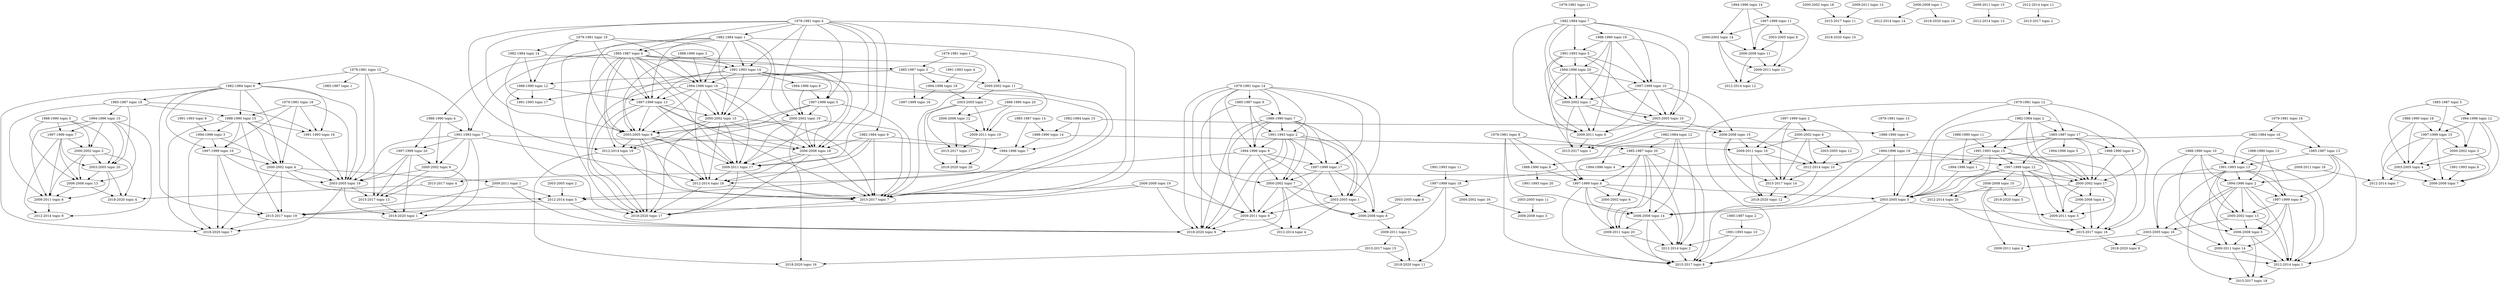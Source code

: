 digraph {
	"1979-1981 topic 4" [label="1979-1981 topic 4"]
	"1979-1981 topic 4" -> "1982-1984 topic 1"
	"1979-1981 topic 4" -> "1982-1984 topic 9"
	"1979-1981 topic 11" [label="1979-1981 topic 11"]
	"1979-1981 topic 11" -> "1982-1984 topic 7"
	"1979-1981 topic 12" [label="1979-1981 topic 12"]
	"1979-1981 topic 12" -> "1982-1984 topic 2"
	"1979-1981 topic 15" [label="1979-1981 topic 15"]
	"1979-1981 topic 15" -> "1982-1984 topic 6"
	"1979-1981 topic 16" [label="1979-1981 topic 16"]
	"1979-1981 topic 16" -> "1982-1984 topic 16"
	"1979-1981 topic 19" [label="1979-1981 topic 19"]
	"1979-1981 topic 19" -> "1982-1984 topic 14"
	"1979-1981 topic 1" [label="1979-1981 topic 1"]
	"1979-1981 topic 1" -> "1985-1987 topic 3"
	"1979-1981 topic 4" -> "1985-1987 topic 4"
	"1979-1981 topic 8" [label="1979-1981 topic 8"]
	"1979-1981 topic 8" -> "1985-1987 topic 20"
	"1979-1981 topic 12" -> "1985-1987 topic 17"
	"1979-1981 topic 14" [label="1979-1981 topic 14"]
	"1979-1981 topic 14" -> "1985-1987 topic 9"
	"1979-1981 topic 15" -> "1985-1987 topic 1"
	"1979-1981 topic 16" -> "1985-1987 topic 13"
	"1979-1981 topic 8" -> "1988-1990 topic 8"
	"1979-1981 topic 13" [label="1979-1981 topic 13"]
	"1979-1981 topic 13" -> "1988-1990 topic 6"
	"1979-1981 topic 14" -> "1988-1990 topic 7"
	"1979-1981 topic 18" [label="1979-1981 topic 18"]
	"1979-1981 topic 18" -> "1988-1990 topic 15"
	"1979-1981 topic 19" -> "1988-1990 topic 12"
	"1979-1981 topic 4" -> "1991-1993 topic 14"
	"1979-1981 topic 14" -> "1991-1993 topic 2"
	"1979-1981 topic 15" -> "1991-1993 topic 7"
	"1979-1981 topic 18" -> "1991-1993 topic 16"
	"1979-1981 topic 14" -> "1994-1996 topic 9"
	"1979-1981 topic 19" -> "1994-1996 topic 16"
	"1979-1981 topic 4" -> "1997-1999 topic 5"
	"1979-1981 topic 8" -> "1997-1999 topic 4"
	"1979-1981 topic 14" -> "1997-1999 topic 17"
	"1979-1981 topic 18" -> "1997-1999 topic 19"
	"1979-1981 topic 19" -> "1997-1999 topic 13"
	"1979-1981 topic 1" -> "2000-2002 topic 11"
	"1979-1981 topic 4" -> "2000-2002 topic 19"
	"1979-1981 topic 12" -> "2000-2002 topic 17"
	"1979-1981 topic 14" -> "2000-2002 topic 7"
	"1979-1981 topic 18" -> "2000-2002 topic 4"
	"1979-1981 topic 19" -> "2000-2002 topic 15"
	"1979-1981 topic 4" -> "2003-2005 topic 9"
	"1979-1981 topic 12" -> "2003-2005 topic 5"
	"1979-1981 topic 14" -> "2003-2005 topic 1"
	"1979-1981 topic 15" -> "2003-2005 topic 19"
	"1979-1981 topic 18" -> "2003-2005 topic 19"
	"1979-1981 topic 4" -> "2006-2008 topic 18"
	"1979-1981 topic 8" -> "2006-2008 topic 14"
	"1979-1981 topic 4" -> "2009-2011 topic 17"
	"1979-1981 topic 14" -> "2009-2011 topic 9"
	"1979-1981 topic 4" -> "2012-2014 topic 19"
	"1979-1981 topic 4" -> "2015-2017 topic 7"
	"1979-1981 topic 8" -> "2015-2017 topic 8"
	"1979-1981 topic 12" -> "2015-2017 topic 8"
	"1979-1981 topic 15" -> "2015-2017 topic 13"
	"1979-1981 topic 14" -> "2018-2020 topic 9"
	"1982-1984 topic 1" [label="1982-1984 topic 1"]
	"1982-1984 topic 1" -> "1985-1987 topic 4"
	"1982-1984 topic 2" [label="1982-1984 topic 2"]
	"1982-1984 topic 2" -> "1985-1987 topic 17"
	"1982-1984 topic 6" [label="1982-1984 topic 6"]
	"1982-1984 topic 6" -> "1985-1987 topic 18"
	"1982-1984 topic 12" [label="1982-1984 topic 12"]
	"1982-1984 topic 12" -> "1985-1987 topic 20"
	"1982-1984 topic 14" [label="1982-1984 topic 14"]
	"1982-1984 topic 14" -> "1985-1987 topic 3"
	"1982-1984 topic 16" [label="1982-1984 topic 16"]
	"1982-1984 topic 16" -> "1985-1987 topic 13"
	"1982-1984 topic 2" -> "1988-1990 topic 9"
	"1982-1984 topic 6" -> "1988-1990 topic 15"
	"1982-1984 topic 7" [label="1982-1984 topic 7"]
	"1982-1984 topic 7" -> "1988-1990 topic 19"
	"1982-1984 topic 14" -> "1988-1990 topic 12"
	"1982-1984 topic 15" [label="1982-1984 topic 15"]
	"1982-1984 topic 15" -> "1988-1990 topic 6"
	"1982-1984 topic 15" -> "1988-1990 topic 14"
	"1982-1984 topic 1" -> "1991-1993 topic 14"
	"1982-1984 topic 2" -> "1991-1993 topic 15"
	"1982-1984 topic 6" -> "1991-1993 topic 16"
	"1982-1984 topic 7" -> "1991-1993 topic 5"
	"1982-1984 topic 14" -> "1991-1993 topic 17"
	"1982-1984 topic 16" -> "1991-1993 topic 13"
	"1982-1984 topic 1" -> "1994-1996 topic 16"
	"1982-1984 topic 7" -> "1994-1996 topic 20"
	"1982-1984 topic 9" [label="1982-1984 topic 9"]
	"1982-1984 topic 9" -> "1994-1996 topic 7"
	"1982-1984 topic 15" -> "1994-1996 topic 7"
	"1982-1984 topic 16" -> "1994-1996 topic 4"
	"1982-1984 topic 1" -> "1997-1999 topic 13"
	"1982-1984 topic 6" -> "1997-1999 topic 19"
	"1982-1984 topic 7" -> "1997-1999 topic 10"
	"1982-1984 topic 12" -> "1997-1999 topic 4"
	"1982-1984 topic 1" -> "2000-2002 topic 15"
	"1982-1984 topic 1" -> "2000-2002 topic 19"
	"1982-1984 topic 2" -> "2000-2002 topic 17"
	"1982-1984 topic 6" -> "2000-2002 topic 4"
	"1982-1984 topic 7" -> "2000-2002 topic 1"
	"1982-1984 topic 1" -> "2003-2005 topic 9"
	"1982-1984 topic 2" -> "2003-2005 topic 5"
	"1982-1984 topic 6" -> "2003-2005 topic 19"
	"1982-1984 topic 7" -> "2003-2005 topic 10"
	"1982-1984 topic 9" -> "2006-2008 topic 18"
	"1982-1984 topic 12" -> "2006-2008 topic 14"
	"1982-1984 topic 2" -> "2009-2011 topic 5"
	"1982-1984 topic 7" -> "2009-2011 topic 6"
	"1982-1984 topic 9" -> "2009-2011 topic 17"
	"1982-1984 topic 12" -> "2009-2011 topic 20"
	"1982-1984 topic 9" -> "2012-2014 topic 18"
	"1982-1984 topic 12" -> "2012-2014 topic 2"
	"1982-1984 topic 1" -> "2015-2017 topic 7"
	"1982-1984 topic 6" -> "2015-2017 topic 19"
	"1982-1984 topic 9" -> "2015-2017 topic 7"
	"1982-1984 topic 1" -> "2018-2020 topic 17"
	"1982-1984 topic 6" -> "2018-2020 topic 7"
	"1985-1987 topic 3" [label="1985-1987 topic 3"]
	"1985-1987 topic 3" -> "1988-1990 topic 12"
	"1985-1987 topic 4" [label="1985-1987 topic 4"]
	"1985-1987 topic 4" -> "1988-1990 topic 4"
	"1985-1987 topic 9" [label="1985-1987 topic 9"]
	"1985-1987 topic 9" -> "1988-1990 topic 7"
	"1985-1987 topic 14" [label="1985-1987 topic 14"]
	"1985-1987 topic 14" -> "1988-1990 topic 14"
	"1985-1987 topic 17" [label="1985-1987 topic 17"]
	"1985-1987 topic 17" -> "1988-1990 topic 9"
	"1985-1987 topic 18" [label="1985-1987 topic 18"]
	"1985-1987 topic 18" -> "1988-1990 topic 15"
	"1985-1987 topic 20" [label="1985-1987 topic 20"]
	"1985-1987 topic 20" -> "1988-1990 topic 8"
	"1985-1987 topic 2" [label="1985-1987 topic 2"]
	"1985-1987 topic 2" -> "1991-1993 topic 10"
	"1985-1987 topic 3" -> "1991-1993 topic 17"
	"1985-1987 topic 4" -> "1991-1993 topic 7"
	"1985-1987 topic 4" -> "1991-1993 topic 14"
	"1985-1987 topic 9" -> "1991-1993 topic 2"
	"1985-1987 topic 13" [label="1985-1987 topic 13"]
	"1985-1987 topic 13" -> "1991-1993 topic 13"
	"1985-1987 topic 17" -> "1991-1993 topic 15"
	"1985-1987 topic 18" -> "1991-1993 topic 16"
	"1985-1987 topic 3" -> "1994-1996 topic 18"
	"1985-1987 topic 4" -> "1994-1996 topic 16"
	"1985-1987 topic 5" [label="1985-1987 topic 5"]
	"1985-1987 topic 5" -> "1994-1996 topic 12"
	"1985-1987 topic 9" -> "1994-1996 topic 9"
	"1985-1987 topic 13" -> "1994-1996 topic 2"
	"1985-1987 topic 14" -> "1994-1996 topic 7"
	"1985-1987 topic 17" -> "1994-1996 topic 5"
	"1985-1987 topic 18" -> "1994-1996 topic 15"
	"1985-1987 topic 3" -> "1997-1999 topic 16"
	"1985-1987 topic 4" -> "1997-1999 topic 13"
	"1985-1987 topic 5" -> "1997-1999 topic 15"
	"1985-1987 topic 13" -> "1997-1999 topic 9"
	"1985-1987 topic 17" -> "1997-1999 topic 12"
	"1985-1987 topic 20" -> "1997-1999 topic 4"
	"1985-1987 topic 3" -> "2000-2002 topic 11"
	"1985-1987 topic 4" -> "2000-2002 topic 15"
	"1985-1987 topic 17" -> "2000-2002 topic 17"
	"1985-1987 topic 20" -> "2000-2002 topic 6"
	"1985-1987 topic 4" -> "2003-2005 topic 9"
	"1985-1987 topic 5" -> "2003-2005 topic 4"
	"1985-1987 topic 17" -> "2003-2005 topic 5"
	"1985-1987 topic 18" -> "2003-2005 topic 20"
	"1985-1987 topic 4" -> "2006-2008 topic 18"
	"1985-1987 topic 20" -> "2006-2008 topic 14"
	"1985-1987 topic 4" -> "2009-2011 topic 17"
	"1985-1987 topic 18" -> "2009-2011 topic 8"
	"1985-1987 topic 20" -> "2009-2011 topic 20"
	"1985-1987 topic 4" -> "2012-2014 topic 19"
	"1985-1987 topic 13" -> "2012-2014 topic 1"
	"1985-1987 topic 20" -> "2012-2014 topic 2"
	"1985-1987 topic 4" -> "2015-2017 topic 7"
	"1985-1987 topic 17" -> "2015-2017 topic 16"
	"1985-1987 topic 20" -> "2015-2017 topic 8"
	"1985-1987 topic 4" -> "2018-2020 topic 17"
	"1985-1987 topic 9" -> "2018-2020 topic 9"
	"1988-1990 topic 3" [label="1988-1990 topic 3"]
	"1988-1990 topic 3" -> "1991-1993 topic 14"
	"1988-1990 topic 4" [label="1988-1990 topic 4"]
	"1988-1990 topic 4" -> "1991-1993 topic 7"
	"1988-1990 topic 7" [label="1988-1990 topic 7"]
	"1988-1990 topic 7" -> "1991-1993 topic 2"
	"1988-1990 topic 8" [label="1988-1990 topic 8"]
	"1988-1990 topic 8" -> "1991-1993 topic 20"
	"1988-1990 topic 10" [label="1988-1990 topic 10"]
	"1988-1990 topic 10" -> "1991-1993 topic 13"
	"1988-1990 topic 11" [label="1988-1990 topic 11"]
	"1988-1990 topic 11" -> "1991-1993 topic 15"
	"1988-1990 topic 12" [label="1988-1990 topic 12"]
	"1988-1990 topic 12" -> "1991-1993 topic 17"
	"1988-1990 topic 13" [label="1988-1990 topic 13"]
	"1988-1990 topic 13" -> "1991-1993 topic 13"
	"1988-1990 topic 15" [label="1988-1990 topic 15"]
	"1988-1990 topic 15" -> "1991-1993 topic 16"
	"1988-1990 topic 19" [label="1988-1990 topic 19"]
	"1988-1990 topic 19" -> "1991-1993 topic 5"
	"1988-1990 topic 3" -> "1994-1996 topic 16"
	"1988-1990 topic 6" [label="1988-1990 topic 6"]
	"1988-1990 topic 6" -> "1994-1996 topic 19"
	"1988-1990 topic 7" -> "1994-1996 topic 9"
	"1988-1990 topic 9" [label="1988-1990 topic 9"]
	"1988-1990 topic 9" -> "1994-1996 topic 4"
	"1988-1990 topic 10" -> "1994-1996 topic 2"
	"1988-1990 topic 11" -> "1994-1996 topic 1"
	"1988-1990 topic 13" -> "1994-1996 topic 2"
	"1988-1990 topic 14" [label="1988-1990 topic 14"]
	"1988-1990 topic 14" -> "1994-1996 topic 7"
	"1988-1990 topic 15" -> "1994-1996 topic 3"
	"1988-1990 topic 19" -> "1994-1996 topic 20"
	"1988-1990 topic 4" -> "1997-1999 topic 20"
	"1988-1990 topic 5" [label="1988-1990 topic 5"]
	"1988-1990 topic 5" -> "1997-1999 topic 7"
	"1988-1990 topic 7" -> "1997-1999 topic 17"
	"1988-1990 topic 8" -> "1997-1999 topic 4"
	"1988-1990 topic 12" -> "1997-1999 topic 13"
	"1988-1990 topic 13" -> "1997-1999 topic 9"
	"1988-1990 topic 15" -> "1997-1999 topic 19"
	"1988-1990 topic 18" [label="1988-1990 topic 18"]
	"1988-1990 topic 18" -> "1997-1999 topic 15"
	"1988-1990 topic 19" -> "1997-1999 topic 10"
	"1988-1990 topic 4" -> "2000-2002 topic 9"
	"1988-1990 topic 5" -> "2000-2002 topic 2"
	"1988-1990 topic 7" -> "2000-2002 topic 7"
	"1988-1990 topic 9" -> "2000-2002 topic 17"
	"1988-1990 topic 10" -> "2000-2002 topic 13"
	"1988-1990 topic 15" -> "2000-2002 topic 4"
	"1988-1990 topic 18" -> "2000-2002 topic 3"
	"1988-1990 topic 19" -> "2000-2002 topic 1"
	"1988-1990 topic 3" -> "2003-2005 topic 9"
	"1988-1990 topic 5" -> "2003-2005 topic 20"
	"1988-1990 topic 7" -> "2003-2005 topic 1"
	"1988-1990 topic 10" -> "2003-2005 topic 16"
	"1988-1990 topic 15" -> "2003-2005 topic 19"
	"1988-1990 topic 18" -> "2003-2005 topic 4"
	"1988-1990 topic 19" -> "2003-2005 topic 10"
	"1988-1990 topic 5" -> "2006-2008 topic 13"
	"1988-1990 topic 10" -> "2006-2008 topic 5"
	"1988-1990 topic 18" -> "2006-2008 topic 7"
	"1988-1990 topic 20" [label="1988-1990 topic 20"]
	"1988-1990 topic 20" -> "2006-2008 topic 12"
	"1988-1990 topic 7" -> "2009-2011 topic 9"
	"1988-1990 topic 14" -> "2009-2011 topic 10"
	"1988-1990 topic 19" -> "2009-2011 topic 6"
	"1988-1990 topic 20" -> "2009-2011 topic 19"
	"1988-1990 topic 10" -> "2012-2014 topic 1"
	"1988-1990 topic 9" -> "2015-2017 topic 16"
	"1988-1990 topic 15" -> "2015-2017 topic 19"
	"1988-1990 topic 7" -> "2018-2020 topic 9"
	"1988-1990 topic 12" -> "2018-2020 topic 17"
	"1988-1990 topic 15" -> "2018-2020 topic 7"
	"1991-1993 topic 2" [label="1991-1993 topic 2"]
	"1991-1993 topic 2" -> "1994-1996 topic 9"
	"1991-1993 topic 4" [label="1991-1993 topic 4"]
	"1991-1993 topic 4" -> "1994-1996 topic 18"
	"1991-1993 topic 5" [label="1991-1993 topic 5"]
	"1991-1993 topic 5" -> "1994-1996 topic 20"
	"1991-1993 topic 7" [label="1991-1993 topic 7"]
	"1991-1993 topic 7" -> "1994-1996 topic 7"
	"1991-1993 topic 9" [label="1991-1993 topic 9"]
	"1991-1993 topic 9" -> "1994-1996 topic 3"
	"1991-1993 topic 13" [label="1991-1993 topic 13"]
	"1991-1993 topic 13" -> "1994-1996 topic 2"
	"1991-1993 topic 14" [label="1991-1993 topic 14"]
	"1991-1993 topic 14" -> "1994-1996 topic 6"
	"1991-1993 topic 14" -> "1994-1996 topic 16"
	"1991-1993 topic 15" [label="1991-1993 topic 15"]
	"1991-1993 topic 15" -> "1994-1996 topic 1"
	"1991-1993 topic 2" -> "1997-1999 topic 17"
	"1991-1993 topic 5" -> "1997-1999 topic 10"
	"1991-1993 topic 7" -> "1997-1999 topic 20"
	"1991-1993 topic 11" [label="1991-1993 topic 11"]
	"1991-1993 topic 11" -> "1997-1999 topic 18"
	"1991-1993 topic 13" -> "1997-1999 topic 9"
	"1991-1993 topic 14" -> "1997-1999 topic 5"
	"1991-1993 topic 14" -> "1997-1999 topic 13"
	"1991-1993 topic 15" -> "1997-1999 topic 12"
	"1991-1993 topic 2" -> "2000-2002 topic 7"
	"1991-1993 topic 5" -> "2000-2002 topic 1"
	"1991-1993 topic 7" -> "2000-2002 topic 9"
	"1991-1993 topic 13" -> "2000-2002 topic 13"
	"1991-1993 topic 14" -> "2000-2002 topic 15"
	"1991-1993 topic 15" -> "2000-2002 topic 17"
	"1991-1993 topic 2" -> "2003-2005 topic 1"
	"1991-1993 topic 5" -> "2003-2005 topic 10"
	"1991-1993 topic 7" -> "2003-2005 topic 19"
	"1991-1993 topic 13" -> "2003-2005 topic 16"
	"1991-1993 topic 14" -> "2003-2005 topic 9"
	"1991-1993 topic 15" -> "2003-2005 topic 5"
	"1991-1993 topic 16" [label="1991-1993 topic 16"]
	"1991-1993 topic 16" -> "2003-2005 topic 19"
	"1991-1993 topic 2" -> "2006-2008 topic 8"
	"1991-1993 topic 8" [label="1991-1993 topic 8"]
	"1991-1993 topic 8" -> "2006-2008 topic 7"
	"1991-1993 topic 13" -> "2006-2008 topic 5"
	"1991-1993 topic 14" -> "2006-2008 topic 18"
	"1991-1993 topic 2" -> "2009-2011 topic 9"
	"1991-1993 topic 5" -> "2009-2011 topic 6"
	"1991-1993 topic 13" -> "2009-2011 topic 14"
	"1991-1993 topic 15" -> "2009-2011 topic 5"
	"1991-1993 topic 7" -> "2012-2014 topic 18"
	"1991-1993 topic 10" [label="1991-1993 topic 10"]
	"1991-1993 topic 10" -> "2012-2014 topic 2"
	"1991-1993 topic 13" -> "2012-2014 topic 1"
	"1991-1993 topic 7" -> "2015-2017 topic 13"
	"1991-1993 topic 10" -> "2015-2017 topic 8"
	"1991-1993 topic 14" -> "2015-2017 topic 7"
	"1991-1993 topic 2" -> "2018-2020 topic 9"
	"1991-1993 topic 7" -> "2018-2020 topic 1"
	"1994-1996 topic 2" [label="1994-1996 topic 2"]
	"1994-1996 topic 2" -> "1997-1999 topic 9"
	"1994-1996 topic 3" [label="1994-1996 topic 3"]
	"1994-1996 topic 3" -> "1997-1999 topic 19"
	"1994-1996 topic 4" [label="1994-1996 topic 4"]
	"1994-1996 topic 4" -> "1997-1999 topic 18"
	"1994-1996 topic 6" [label="1994-1996 topic 6"]
	"1994-1996 topic 6" -> "1997-1999 topic 5"
	"1994-1996 topic 9" [label="1994-1996 topic 9"]
	"1994-1996 topic 9" -> "1997-1999 topic 17"
	"1994-1996 topic 12" [label="1994-1996 topic 12"]
	"1994-1996 topic 12" -> "1997-1999 topic 15"
	"1994-1996 topic 14" [label="1994-1996 topic 14"]
	"1994-1996 topic 14" -> "1997-1999 topic 11"
	"1994-1996 topic 15" [label="1994-1996 topic 15"]
	"1994-1996 topic 15" -> "1997-1999 topic 7"
	"1994-1996 topic 16" [label="1994-1996 topic 16"]
	"1994-1996 topic 16" -> "1997-1999 topic 13"
	"1994-1996 topic 18" [label="1994-1996 topic 18"]
	"1994-1996 topic 18" -> "1997-1999 topic 16"
	"1994-1996 topic 19" [label="1994-1996 topic 19"]
	"1994-1996 topic 19" -> "1997-1999 topic 12"
	"1994-1996 topic 20" [label="1994-1996 topic 20"]
	"1994-1996 topic 20" -> "1997-1999 topic 10"
	"1994-1996 topic 1" [label="1994-1996 topic 1"]
	"1994-1996 topic 1" -> "2000-2002 topic 17"
	"1994-1996 topic 2" -> "2000-2002 topic 13"
	"1994-1996 topic 3" -> "2000-2002 topic 4"
	"1994-1996 topic 6" -> "2000-2002 topic 19"
	"1994-1996 topic 9" -> "2000-2002 topic 7"
	"1994-1996 topic 12" -> "2000-2002 topic 3"
	"1994-1996 topic 14" -> "2000-2002 topic 14"
	"1994-1996 topic 15" -> "2000-2002 topic 2"
	"1994-1996 topic 16" -> "2000-2002 topic 15"
	"1994-1996 topic 19" -> "2000-2002 topic 17"
	"1994-1996 topic 20" -> "2000-2002 topic 1"
	"1994-1996 topic 1" -> "2003-2005 topic 5"
	"1994-1996 topic 2" -> "2003-2005 topic 16"
	"1994-1996 topic 12" -> "2003-2005 topic 4"
	"1994-1996 topic 15" -> "2003-2005 topic 20"
	"1994-1996 topic 16" -> "2003-2005 topic 9"
	"1994-1996 topic 18" -> "2003-2005 topic 7"
	"1994-1996 topic 19" -> "2003-2005 topic 5"
	"1994-1996 topic 20" -> "2003-2005 topic 10"
	"1994-1996 topic 2" -> "2006-2008 topic 5"
	"1994-1996 topic 9" -> "2006-2008 topic 8"
	"1994-1996 topic 12" -> "2006-2008 topic 7"
	"1994-1996 topic 14" -> "2006-2008 topic 11"
	"1994-1996 topic 15" -> "2006-2008 topic 13"
	"1994-1996 topic 16" -> "2006-2008 topic 18"
	"1994-1996 topic 19" -> "2006-2008 topic 14"
	"1994-1996 topic 2" -> "2009-2011 topic 14"
	"1994-1996 topic 15" -> "2009-2011 topic 8"
	"1994-1996 topic 16" -> "2009-2011 topic 17"
	"1994-1996 topic 20" -> "2009-2011 topic 6"
	"1994-1996 topic 2" -> "2012-2014 topic 1"
	"1994-1996 topic 7" [label="1994-1996 topic 7"]
	"1994-1996 topic 7" -> "2012-2014 topic 18"
	"1994-1996 topic 9" -> "2012-2014 topic 5"
	"1994-1996 topic 15" -> "2012-2014 topic 9"
	"1994-1996 topic 16" -> "2012-2014 topic 18"
	"1994-1996 topic 2" -> "2015-2017 topic 18"
	"1994-1996 topic 16" -> "2015-2017 topic 7"
	"1994-1996 topic 19" -> "2015-2017 topic 8"
	"1994-1996 topic 20" -> "2015-2017 topic 1"
	"1994-1996 topic 3" -> "2018-2020 topic 7"
	"1994-1996 topic 9" -> "2018-2020 topic 9"
	"1994-1996 topic 16" -> "2018-2020 topic 17"
	"1997-1999 topic 2" [label="1997-1999 topic 2"]
	"1997-1999 topic 2" -> "2000-2002 topic 8"
	"1997-1999 topic 4" [label="1997-1999 topic 4"]
	"1997-1999 topic 4" -> "2000-2002 topic 6"
	"1997-1999 topic 5" [label="1997-1999 topic 5"]
	"1997-1999 topic 5" -> "2000-2002 topic 19"
	"1997-1999 topic 7" [label="1997-1999 topic 7"]
	"1997-1999 topic 7" -> "2000-2002 topic 2"
	"1997-1999 topic 9" [label="1997-1999 topic 9"]
	"1997-1999 topic 9" -> "2000-2002 topic 13"
	"1997-1999 topic 10" [label="1997-1999 topic 10"]
	"1997-1999 topic 10" -> "2000-2002 topic 1"
	"1997-1999 topic 11" [label="1997-1999 topic 11"]
	"1997-1999 topic 11" -> "2000-2002 topic 14"
	"1997-1999 topic 12" [label="1997-1999 topic 12"]
	"1997-1999 topic 12" -> "2000-2002 topic 17"
	"1997-1999 topic 13" [label="1997-1999 topic 13"]
	"1997-1999 topic 13" -> "2000-2002 topic 15"
	"1997-1999 topic 15" [label="1997-1999 topic 15"]
	"1997-1999 topic 15" -> "2000-2002 topic 3"
	"1997-1999 topic 17" [label="1997-1999 topic 17"]
	"1997-1999 topic 17" -> "2000-2002 topic 7"
	"1997-1999 topic 18" [label="1997-1999 topic 18"]
	"1997-1999 topic 18" -> "2000-2002 topic 16"
	"1997-1999 topic 19" [label="1997-1999 topic 19"]
	"1997-1999 topic 19" -> "2000-2002 topic 4"
	"1997-1999 topic 20" [label="1997-1999 topic 20"]
	"1997-1999 topic 20" -> "2000-2002 topic 9"
	"1997-1999 topic 4" -> "2003-2005 topic 5"
	"1997-1999 topic 5" -> "2003-2005 topic 9"
	"1997-1999 topic 7" -> "2003-2005 topic 20"
	"1997-1999 topic 10" -> "2003-2005 topic 10"
	"1997-1999 topic 11" -> "2003-2005 topic 8"
	"1997-1999 topic 12" -> "2003-2005 topic 5"
	"1997-1999 topic 13" -> "2003-2005 topic 9"
	"1997-1999 topic 15" -> "2003-2005 topic 4"
	"1997-1999 topic 17" -> "2003-2005 topic 1"
	"1997-1999 topic 18" -> "2003-2005 topic 6"
	"1997-1999 topic 19" -> "2003-2005 topic 19"
	"1997-1999 topic 20" -> "2003-2005 topic 19"
	"1997-1999 topic 4" -> "2006-2008 topic 14"
	"1997-1999 topic 7" -> "2006-2008 topic 13"
	"1997-1999 topic 9" -> "2006-2008 topic 5"
	"1997-1999 topic 10" -> "2006-2008 topic 15"
	"1997-1999 topic 11" -> "2006-2008 topic 11"
	"1997-1999 topic 12" -> "2006-2008 topic 4"
	"1997-1999 topic 12" -> "2006-2008 topic 10"
	"1997-1999 topic 13" -> "2006-2008 topic 18"
	"1997-1999 topic 15" -> "2006-2008 topic 7"
	"1997-1999 topic 17" -> "2006-2008 topic 8"
	"1997-1999 topic 2" -> "2009-2011 topic 10"
	"1997-1999 topic 4" -> "2009-2011 topic 20"
	"1997-1999 topic 5" -> "2009-2011 topic 17"
	"1997-1999 topic 7" -> "2009-2011 topic 8"
	"1997-1999 topic 9" -> "2009-2011 topic 14"
	"1997-1999 topic 10" -> "2009-2011 topic 6"
	"1997-1999 topic 11" -> "2009-2011 topic 11"
	"1997-1999 topic 12" -> "2009-2011 topic 5"
	"1997-1999 topic 13" -> "2009-2011 topic 17"
	"1997-1999 topic 17" -> "2009-2011 topic 9"
	"1997-1999 topic 18" -> "2009-2011 topic 3"
	"1997-1999 topic 2" -> "2012-2014 topic 10"
	"1997-1999 topic 4" -> "2012-2014 topic 2"
	"1997-1999 topic 5" -> "2012-2014 topic 19"
	"1997-1999 topic 7" -> "2012-2014 topic 9"
	"1997-1999 topic 9" -> "2012-2014 topic 1"
	"1997-1999 topic 12" -> "2012-2014 topic 20"
	"1997-1999 topic 13" -> "2012-2014 topic 18"
	"1997-1999 topic 15" -> "2012-2014 topic 7"
	"1997-1999 topic 2" -> "2015-2017 topic 14"
	"1997-1999 topic 4" -> "2015-2017 topic 8"
	"1997-1999 topic 5" -> "2015-2017 topic 7"
	"1997-1999 topic 10" -> "2015-2017 topic 1"
	"1997-1999 topic 12" -> "2015-2017 topic 16"
	"1997-1999 topic 13" -> "2015-2017 topic 7"
	"1997-1999 topic 19" -> "2015-2017 topic 19"
	"1997-1999 topic 20" -> "2015-2017 topic 13"
	"1997-1999 topic 12" -> "2018-2020 topic 5"
	"1997-1999 topic 13" -> "2018-2020 topic 17"
	"1997-1999 topic 18" -> "2018-2020 topic 11"
	"1997-1999 topic 19" -> "2018-2020 topic 7"
	"1997-1999 topic 20" -> "2018-2020 topic 1"
	"2000-2002 topic 1" [label="2000-2002 topic 1"]
	"2000-2002 topic 1" -> "2003-2005 topic 10"
	"2000-2002 topic 2" [label="2000-2002 topic 2"]
	"2000-2002 topic 2" -> "2003-2005 topic 20"
	"2000-2002 topic 3" [label="2000-2002 topic 3"]
	"2000-2002 topic 3" -> "2003-2005 topic 4"
	"2000-2002 topic 4" [label="2000-2002 topic 4"]
	"2000-2002 topic 4" -> "2003-2005 topic 19"
	"2000-2002 topic 7" [label="2000-2002 topic 7"]
	"2000-2002 topic 7" -> "2003-2005 topic 1"
	"2000-2002 topic 8" [label="2000-2002 topic 8"]
	"2000-2002 topic 8" -> "2003-2005 topic 12"
	"2000-2002 topic 9" [label="2000-2002 topic 9"]
	"2000-2002 topic 9" -> "2003-2005 topic 19"
	"2000-2002 topic 11" [label="2000-2002 topic 11"]
	"2000-2002 topic 11" -> "2003-2005 topic 7"
	"2000-2002 topic 13" [label="2000-2002 topic 13"]
	"2000-2002 topic 13" -> "2003-2005 topic 16"
	"2000-2002 topic 15" [label="2000-2002 topic 15"]
	"2000-2002 topic 15" -> "2003-2005 topic 9"
	"2000-2002 topic 17" [label="2000-2002 topic 17"]
	"2000-2002 topic 17" -> "2003-2005 topic 5"
	"2000-2002 topic 19" [label="2000-2002 topic 19"]
	"2000-2002 topic 19" -> "2003-2005 topic 9"
	"2000-2002 topic 1" -> "2006-2008 topic 15"
	"2000-2002 topic 2" -> "2006-2008 topic 13"
	"2000-2002 topic 3" -> "2006-2008 topic 7"
	"2000-2002 topic 7" -> "2006-2008 topic 8"
	"2000-2002 topic 13" -> "2006-2008 topic 5"
	"2000-2002 topic 14" [label="2000-2002 topic 14"]
	"2000-2002 topic 14" -> "2006-2008 topic 11"
	"2000-2002 topic 15" -> "2006-2008 topic 18"
	"2000-2002 topic 16" [label="2000-2002 topic 16"]
	"2000-2002 topic 16" -> "2006-2008 topic 3"
	"2000-2002 topic 17" -> "2006-2008 topic 4"
	"2000-2002 topic 19" -> "2006-2008 topic 18"
	"2000-2002 topic 1" -> "2009-2011 topic 6"
	"2000-2002 topic 2" -> "2009-2011 topic 8"
	"2000-2002 topic 4" -> "2009-2011 topic 1"
	"2000-2002 topic 6" [label="2000-2002 topic 6"]
	"2000-2002 topic 6" -> "2009-2011 topic 20"
	"2000-2002 topic 7" -> "2009-2011 topic 9"
	"2000-2002 topic 8" -> "2009-2011 topic 10"
	"2000-2002 topic 11" -> "2009-2011 topic 19"
	"2000-2002 topic 14" -> "2009-2011 topic 11"
	"2000-2002 topic 15" -> "2009-2011 topic 17"
	"2000-2002 topic 17" -> "2009-2011 topic 5"
	"2000-2002 topic 19" -> "2009-2011 topic 17"
	"2000-2002 topic 4" -> "2012-2014 topic 5"
	"2000-2002 topic 7" -> "2012-2014 topic 4"
	"2000-2002 topic 8" -> "2012-2014 topic 10"
	"2000-2002 topic 13" -> "2012-2014 topic 1"
	"2000-2002 topic 14" -> "2012-2014 topic 12"
	"2000-2002 topic 15" -> "2012-2014 topic 18"
	"2000-2002 topic 19" -> "2012-2014 topic 19"
	"2000-2002 topic 1" -> "2015-2017 topic 1"
	"2000-2002 topic 4" -> "2015-2017 topic 19"
	"2000-2002 topic 8" -> "2015-2017 topic 14"
	"2000-2002 topic 9" -> "2015-2017 topic 13"
	"2000-2002 topic 15" -> "2015-2017 topic 7"
	"2000-2002 topic 17" -> "2015-2017 topic 16"
	"2000-2002 topic 18" [label="2000-2002 topic 18"]
	"2000-2002 topic 18" -> "2015-2017 topic 11"
	"2000-2002 topic 19" -> "2015-2017 topic 7"
	"2000-2002 topic 2" -> "2018-2020 topic 4"
	"2000-2002 topic 4" -> "2018-2020 topic 7"
	"2000-2002 topic 7" -> "2018-2020 topic 9"
	"2000-2002 topic 9" -> "2018-2020 topic 1"
	"2000-2002 topic 15" -> "2018-2020 topic 17"
	"2000-2002 topic 19" -> "2018-2020 topic 16"
	"2003-2005 topic 1" [label="2003-2005 topic 1"]
	"2003-2005 topic 1" -> "2006-2008 topic 8"
	"2003-2005 topic 4" [label="2003-2005 topic 4"]
	"2003-2005 topic 4" -> "2006-2008 topic 7"
	"2003-2005 topic 5" [label="2003-2005 topic 5"]
	"2003-2005 topic 5" -> "2006-2008 topic 14"
	"2003-2005 topic 6" [label="2003-2005 topic 6"]
	"2003-2005 topic 6" -> "2006-2008 topic 8"
	"2003-2005 topic 7" [label="2003-2005 topic 7"]
	"2003-2005 topic 7" -> "2006-2008 topic 12"
	"2003-2005 topic 8" [label="2003-2005 topic 8"]
	"2003-2005 topic 8" -> "2006-2008 topic 11"
	"2003-2005 topic 9" [label="2003-2005 topic 9"]
	"2003-2005 topic 9" -> "2006-2008 topic 18"
	"2003-2005 topic 10" [label="2003-2005 topic 10"]
	"2003-2005 topic 10" -> "2006-2008 topic 15"
	"2003-2005 topic 11" [label="2003-2005 topic 11"]
	"2003-2005 topic 11" -> "2006-2008 topic 3"
	"2003-2005 topic 20" [label="2003-2005 topic 20"]
	"2003-2005 topic 20" -> "2006-2008 topic 13"
	"2003-2005 topic 1" -> "2009-2011 topic 9"
	"2003-2005 topic 5" -> "2009-2011 topic 5"
	"2003-2005 topic 7" -> "2009-2011 topic 19"
	"2003-2005 topic 8" -> "2009-2011 topic 11"
	"2003-2005 topic 9" -> "2009-2011 topic 17"
	"2003-2005 topic 10" -> "2009-2011 topic 6"
	"2003-2005 topic 16" [label="2003-2005 topic 16"]
	"2003-2005 topic 16" -> "2009-2011 topic 4"
	"2003-2005 topic 20" -> "2009-2011 topic 8"
	"2003-2005 topic 1" -> "2012-2014 topic 4"
	"2003-2005 topic 2" [label="2003-2005 topic 2"]
	"2003-2005 topic 2" -> "2012-2014 topic 5"
	"2003-2005 topic 4" -> "2012-2014 topic 7"
	"2003-2005 topic 9" -> "2012-2014 topic 18"
	"2003-2005 topic 9" -> "2012-2014 topic 19"
	"2003-2005 topic 12" [label="2003-2005 topic 12"]
	"2003-2005 topic 12" -> "2012-2014 topic 10"
	"2003-2005 topic 16" -> "2012-2014 topic 1"
	"2003-2005 topic 5" -> "2015-2017 topic 8"
	"2003-2005 topic 7" -> "2015-2017 topic 17"
	"2003-2005 topic 9" -> "2015-2017 topic 7"
	"2003-2005 topic 10" -> "2015-2017 topic 1"
	"2003-2005 topic 19" [label="2003-2005 topic 19"]
	"2003-2005 topic 19" -> "2015-2017 topic 13"
	"2003-2005 topic 7" -> "2018-2020 topic 20"
	"2003-2005 topic 9" -> "2018-2020 topic 17"
	"2003-2005 topic 16" -> "2018-2020 topic 8"
	"2003-2005 topic 19" -> "2018-2020 topic 1"
	"2003-2005 topic 19" -> "2018-2020 topic 7"
	"2003-2005 topic 20" -> "2018-2020 topic 4"
	"2006-2008 topic 4" [label="2006-2008 topic 4"]
	"2006-2008 topic 4" -> "2009-2011 topic 5"
	"2006-2008 topic 5" [label="2006-2008 topic 5"]
	"2006-2008 topic 5" -> "2009-2011 topic 14"
	"2006-2008 topic 8" [label="2006-2008 topic 8"]
	"2006-2008 topic 8" -> "2009-2011 topic 3"
	"2006-2008 topic 10" [label="2006-2008 topic 10"]
	"2006-2008 topic 10" -> "2009-2011 topic 4"
	"2006-2008 topic 11" [label="2006-2008 topic 11"]
	"2006-2008 topic 11" -> "2009-2011 topic 11"
	"2006-2008 topic 12" [label="2006-2008 topic 12"]
	"2006-2008 topic 12" -> "2009-2011 topic 19"
	"2006-2008 topic 13" [label="2006-2008 topic 13"]
	"2006-2008 topic 13" -> "2009-2011 topic 8"
	"2006-2008 topic 14" [label="2006-2008 topic 14"]
	"2006-2008 topic 14" -> "2009-2011 topic 20"
	"2006-2008 topic 15" [label="2006-2008 topic 15"]
	"2006-2008 topic 15" -> "2009-2011 topic 10"
	"2006-2008 topic 18" [label="2006-2008 topic 18"]
	"2006-2008 topic 18" -> "2009-2011 topic 17"
	"2006-2008 topic 19" [label="2006-2008 topic 19"]
	"2006-2008 topic 19" -> "2009-2011 topic 9"
	"2006-2008 topic 1" [label="2006-2008 topic 1"]
	"2006-2008 topic 1" -> "2012-2014 topic 14"
	"2006-2008 topic 5" -> "2012-2014 topic 1"
	"2006-2008 topic 10" -> "2012-2014 topic 20"
	"2006-2008 topic 11" -> "2012-2014 topic 12"
	"2006-2008 topic 14" -> "2012-2014 topic 2"
	"2006-2008 topic 15" -> "2012-2014 topic 10"
	"2006-2008 topic 18" -> "2012-2014 topic 18"
	"2006-2008 topic 19" -> "2012-2014 topic 5"
	"2006-2008 topic 4" -> "2015-2017 topic 16"
	"2006-2008 topic 5" -> "2015-2017 topic 18"
	"2006-2008 topic 10" -> "2015-2017 topic 16"
	"2006-2008 topic 12" -> "2015-2017 topic 17"
	"2006-2008 topic 14" -> "2015-2017 topic 8"
	"2006-2008 topic 15" -> "2015-2017 topic 14"
	"2006-2008 topic 18" -> "2015-2017 topic 7"
	"2006-2008 topic 19" -> "2015-2017 topic 19"
	"2006-2008 topic 1" -> "2018-2020 topic 18"
	"2006-2008 topic 10" -> "2018-2020 topic 5"
	"2006-2008 topic 13" -> "2018-2020 topic 4"
	"2006-2008 topic 15" -> "2018-2020 topic 12"
	"2006-2008 topic 18" -> "2018-2020 topic 17"
	"2006-2008 topic 19" -> "2018-2020 topic 9"
	"2009-2011 topic 1" [label="2009-2011 topic 1"]
	"2009-2011 topic 1" -> "2012-2014 topic 5"
	"2009-2011 topic 8" [label="2009-2011 topic 8"]
	"2009-2011 topic 8" -> "2012-2014 topic 9"
	"2009-2011 topic 9" [label="2009-2011 topic 9"]
	"2009-2011 topic 9" -> "2012-2014 topic 4"
	"2009-2011 topic 10" [label="2009-2011 topic 10"]
	"2009-2011 topic 10" -> "2012-2014 topic 10"
	"2009-2011 topic 11" [label="2009-2011 topic 11"]
	"2009-2011 topic 11" -> "2012-2014 topic 12"
	"2009-2011 topic 14" [label="2009-2011 topic 14"]
	"2009-2011 topic 14" -> "2012-2014 topic 1"
	"2009-2011 topic 15" [label="2009-2011 topic 15"]
	"2009-2011 topic 15" -> "2012-2014 topic 13"
	"2009-2011 topic 16" [label="2009-2011 topic 16"]
	"2009-2011 topic 16" -> "2012-2014 topic 7"
	"2009-2011 topic 17" [label="2009-2011 topic 17"]
	"2009-2011 topic 17" -> "2012-2014 topic 18"
	"2009-2011 topic 20" [label="2009-2011 topic 20"]
	"2009-2011 topic 20" -> "2012-2014 topic 2"
	"2009-2011 topic 1" -> "2015-2017 topic 19"
	"2009-2011 topic 3" [label="2009-2011 topic 3"]
	"2009-2011 topic 3" -> "2015-2017 topic 15"
	"2009-2011 topic 5" [label="2009-2011 topic 5"]
	"2009-2011 topic 5" -> "2015-2017 topic 16"
	"2009-2011 topic 6" [label="2009-2011 topic 6"]
	"2009-2011 topic 6" -> "2015-2017 topic 1"
	"2009-2011 topic 10" -> "2015-2017 topic 14"
	"2009-2011 topic 13" [label="2009-2011 topic 13"]
	"2009-2011 topic 13" -> "2015-2017 topic 11"
	"2009-2011 topic 14" -> "2015-2017 topic 18"
	"2009-2011 topic 16" -> "2015-2017 topic 4"
	"2009-2011 topic 17" -> "2015-2017 topic 7"
	"2009-2011 topic 19" [label="2009-2011 topic 19"]
	"2009-2011 topic 19" -> "2015-2017 topic 17"
	"2009-2011 topic 20" -> "2015-2017 topic 8"
	"2009-2011 topic 1" -> "2018-2020 topic 9"
	"2009-2011 topic 3" -> "2018-2020 topic 11"
	"2009-2011 topic 9" -> "2018-2020 topic 9"
	"2009-2011 topic 10" -> "2018-2020 topic 12"
	"2009-2011 topic 17" -> "2018-2020 topic 17"
	"2009-2011 topic 19" -> "2018-2020 topic 20"
	"2012-2014 topic 1" [label="2012-2014 topic 1"]
	"2012-2014 topic 1" -> "2015-2017 topic 18"
	"2012-2014 topic 2" [label="2012-2014 topic 2"]
	"2012-2014 topic 2" -> "2015-2017 topic 8"
	"2012-2014 topic 5" [label="2012-2014 topic 5"]
	"2012-2014 topic 5" -> "2015-2017 topic 19"
	"2012-2014 topic 10" [label="2012-2014 topic 10"]
	"2012-2014 topic 10" -> "2015-2017 topic 14"
	"2012-2014 topic 11" [label="2012-2014 topic 11"]
	"2012-2014 topic 11" -> "2015-2017 topic 2"
	"2012-2014 topic 18" [label="2012-2014 topic 18"]
	"2012-2014 topic 18" -> "2015-2017 topic 7"
	"2012-2014 topic 19" [label="2012-2014 topic 19"]
	"2012-2014 topic 19" -> "2015-2017 topic 7"
	"2012-2014 topic 20" [label="2012-2014 topic 20"]
	"2012-2014 topic 20" -> "2015-2017 topic 16"
	"2012-2014 topic 5" -> "2018-2020 topic 9"
	"2012-2014 topic 10" -> "2018-2020 topic 12"
	"2012-2014 topic 18" -> "2018-2020 topic 17"
	"2012-2014 topic 19" -> "2018-2020 topic 16"
	"2015-2017 topic 4" [label="2015-2017 topic 4"]
	"2015-2017 topic 4" -> "2018-2020 topic 4"
	"2015-2017 topic 7" [label="2015-2017 topic 7"]
	"2015-2017 topic 7" -> "2018-2020 topic 17"
	"2015-2017 topic 11" [label="2015-2017 topic 11"]
	"2015-2017 topic 11" -> "2018-2020 topic 10"
	"2015-2017 topic 13" [label="2015-2017 topic 13"]
	"2015-2017 topic 13" -> "2018-2020 topic 1"
	"2015-2017 topic 14" [label="2015-2017 topic 14"]
	"2015-2017 topic 14" -> "2018-2020 topic 12"
	"2015-2017 topic 15" [label="2015-2017 topic 15"]
	"2015-2017 topic 15" -> "2018-2020 topic 11"
	"2015-2017 topic 15" -> "2018-2020 topic 16"
	"2015-2017 topic 16" [label="2015-2017 topic 16"]
	"2015-2017 topic 16" -> "2018-2020 topic 8"
	"2015-2017 topic 17" [label="2015-2017 topic 17"]
	"2015-2017 topic 17" -> "2018-2020 topic 20"
	"2015-2017 topic 19" [label="2015-2017 topic 19"]
	"2015-2017 topic 19" -> "2018-2020 topic 7"
	"2015-2017 topic 19" -> "2018-2020 topic 9"
}
